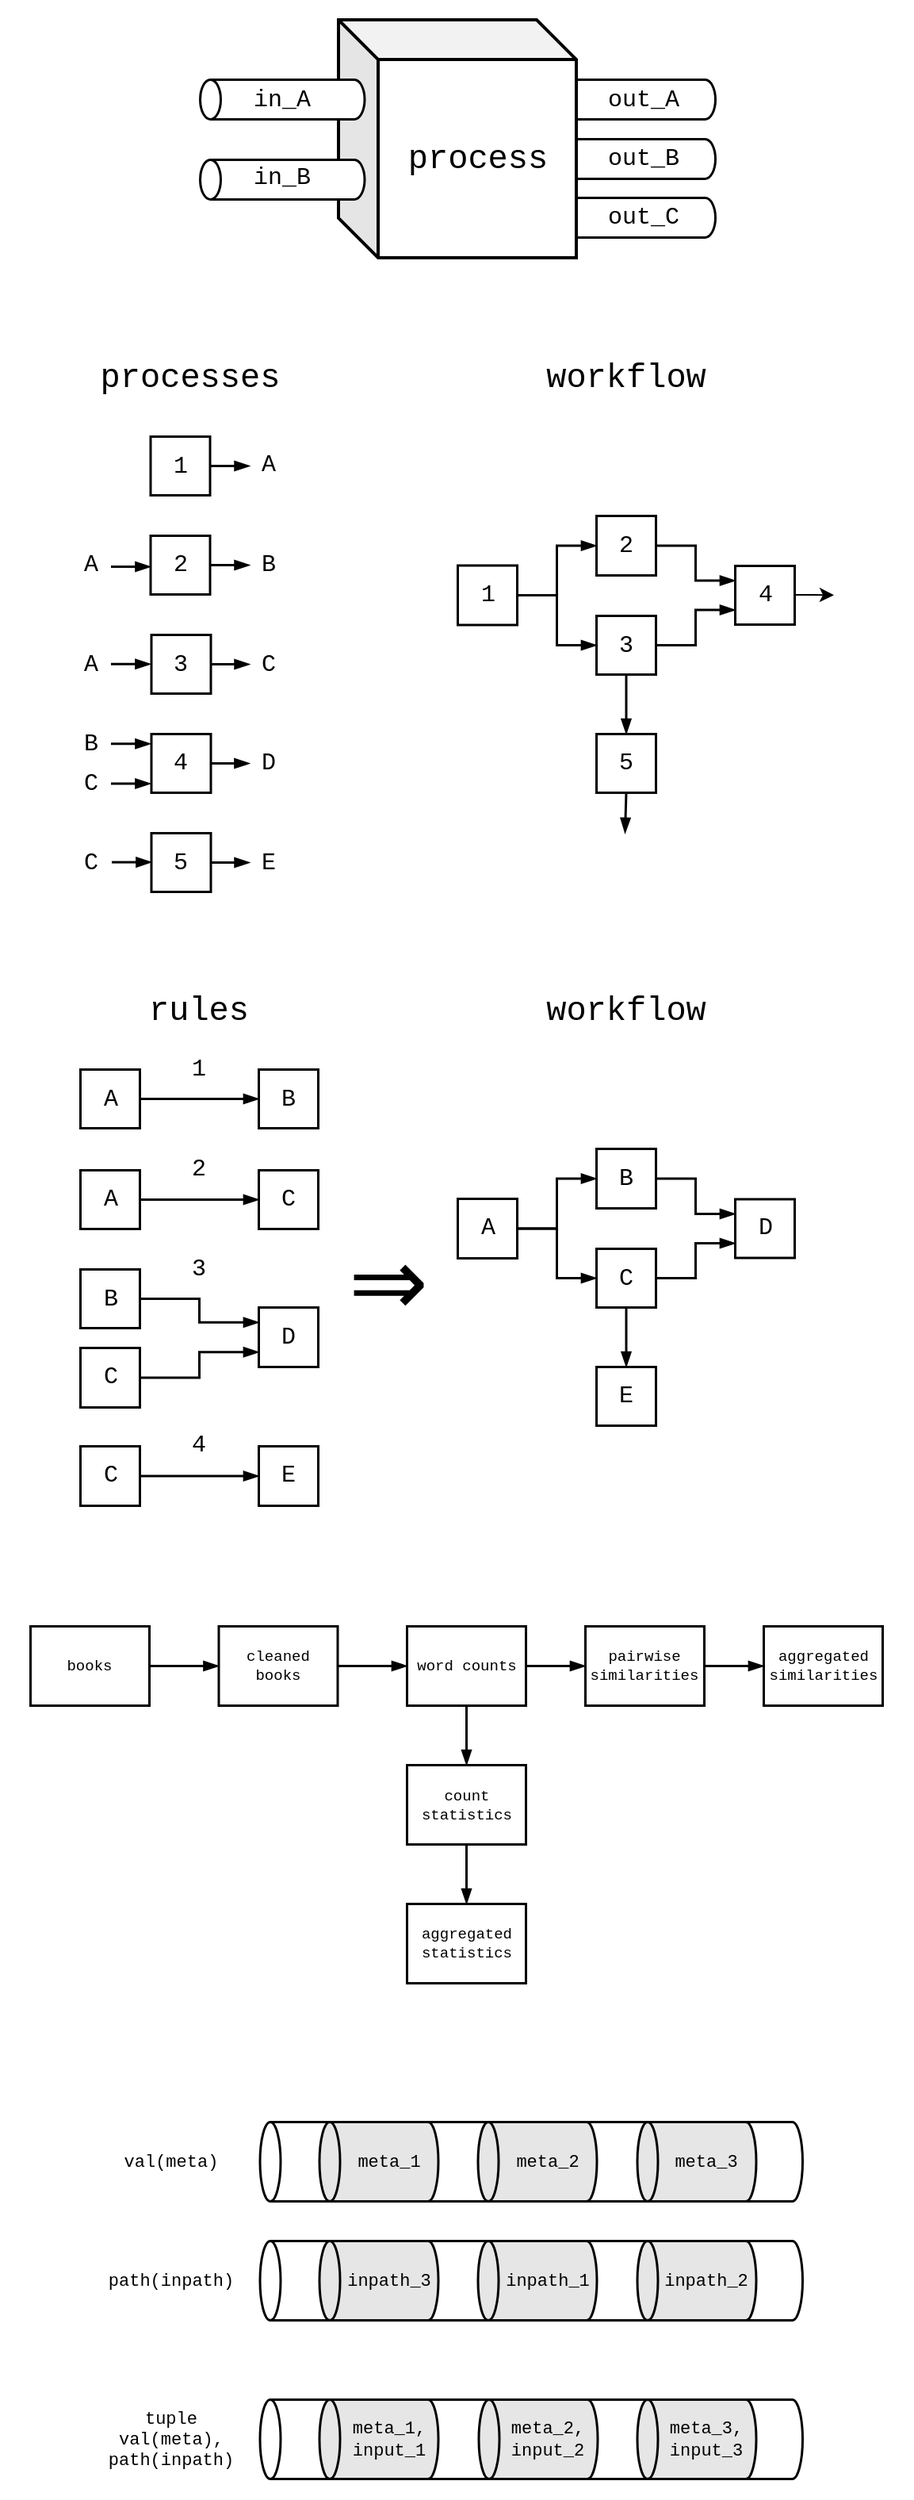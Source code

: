 <mxfile version="25.0.2">
  <diagram name="Page-1" id="-Ex_mGIn5pibnia_YC_9">
    <mxGraphModel dx="1065" dy="767" grid="1" gridSize="12.5" guides="1" tooltips="1" connect="1" arrows="1" fold="1" page="1" pageScale="1" pageWidth="600" pageHeight="400" math="0" shadow="0">
      <root>
        <mxCell id="0" />
        <mxCell id="1" parent="0" />
        <mxCell id="aNcpbkEtWrwuVBVgQpSq-32" value="" style="rounded=0;whiteSpace=wrap;html=1;strokeColor=none;fontFamily=Courier;fontSize=11;" parent="1" vertex="1">
          <mxGeometry x="75" y="1350" width="450" height="250" as="geometry" />
        </mxCell>
        <mxCell id="9D4-ZQyyOpuwKt-p3H_N-226" value="" style="rounded=0;whiteSpace=wrap;html=1;strokeColor=none;fontFamily=Courier;fontSize=9.5;" parent="1" vertex="1">
          <mxGeometry x="12.5" y="1037.5" width="575" height="250" as="geometry" />
        </mxCell>
        <mxCell id="9D4-ZQyyOpuwKt-p3H_N-223" value="" style="rounded=0;whiteSpace=wrap;html=1;strokeColor=none;fontFamily=Courier;" parent="1" vertex="1">
          <mxGeometry x="50" y="649.75" width="500" height="350" as="geometry" />
        </mxCell>
        <mxCell id="9D4-ZQyyOpuwKt-p3H_N-220" value="" style="rounded=0;whiteSpace=wrap;html=1;strokeColor=none;fillColor=#FFFFFF;fontFamily=Courier;" parent="1" vertex="1">
          <mxGeometry x="50.5" y="250" width="500" height="350" as="geometry" />
        </mxCell>
        <mxCell id="9D4-ZQyyOpuwKt-p3H_N-93" style="edgeStyle=orthogonalEdgeStyle;rounded=0;orthogonalLoop=1;jettySize=auto;html=1;exitX=1;exitY=0.5;exitDx=0;exitDy=0;entryX=0;entryY=0.5;entryDx=0;entryDy=0;strokeWidth=1.5;endArrow=blockThin;endFill=1;fontFamily=Courier;" parent="1" source="9D4-ZQyyOpuwKt-p3H_N-90" target="9D4-ZQyyOpuwKt-p3H_N-91" edge="1">
          <mxGeometry relative="1" as="geometry" />
        </mxCell>
        <mxCell id="9D4-ZQyyOpuwKt-p3H_N-90" value="A" style="rounded=0;whiteSpace=wrap;html=1;fontSize=15;fontFamily=Courier;strokeWidth=1.5;" parent="1" vertex="1">
          <mxGeometry x="62.5" y="699" width="37.5" height="37" as="geometry" />
        </mxCell>
        <mxCell id="9D4-ZQyyOpuwKt-p3H_N-91" value="B" style="rounded=0;whiteSpace=wrap;html=1;fontSize=15;fontFamily=Courier;strokeWidth=1.5;" parent="1" vertex="1">
          <mxGeometry x="175" y="699" width="37.5" height="37" as="geometry" />
        </mxCell>
        <mxCell id="9D4-ZQyyOpuwKt-p3H_N-95" style="edgeStyle=orthogonalEdgeStyle;rounded=0;orthogonalLoop=1;jettySize=auto;html=1;exitX=1;exitY=0.5;exitDx=0;exitDy=0;entryX=0;entryY=0.5;entryDx=0;entryDy=0;strokeWidth=1.5;endArrow=blockThin;endFill=1;fontFamily=Courier;" parent="1" source="9D4-ZQyyOpuwKt-p3H_N-96" target="9D4-ZQyyOpuwKt-p3H_N-97" edge="1">
          <mxGeometry relative="1" as="geometry" />
        </mxCell>
        <mxCell id="9D4-ZQyyOpuwKt-p3H_N-96" value="A" style="rounded=0;whiteSpace=wrap;html=1;fontSize=15;fontFamily=Courier;strokeWidth=1.5;" parent="1" vertex="1">
          <mxGeometry x="62.5" y="762.5" width="37.5" height="37" as="geometry" />
        </mxCell>
        <mxCell id="9D4-ZQyyOpuwKt-p3H_N-97" value="C" style="rounded=0;whiteSpace=wrap;html=1;fontSize=15;fontFamily=Courier;strokeWidth=1.5;" parent="1" vertex="1">
          <mxGeometry x="175" y="762.5" width="37.5" height="37" as="geometry" />
        </mxCell>
        <mxCell id="9D4-ZQyyOpuwKt-p3H_N-98" style="edgeStyle=orthogonalEdgeStyle;rounded=0;orthogonalLoop=1;jettySize=auto;html=1;exitX=1;exitY=0.5;exitDx=0;exitDy=0;entryX=0;entryY=0.25;entryDx=0;entryDy=0;strokeWidth=1.5;endArrow=blockThin;endFill=1;fontFamily=Courier;" parent="1" source="9D4-ZQyyOpuwKt-p3H_N-99" target="9D4-ZQyyOpuwKt-p3H_N-100" edge="1">
          <mxGeometry relative="1" as="geometry" />
        </mxCell>
        <mxCell id="9D4-ZQyyOpuwKt-p3H_N-99" value="B" style="rounded=0;whiteSpace=wrap;html=1;fontSize=15;fontFamily=Courier;strokeWidth=1.5;" parent="1" vertex="1">
          <mxGeometry x="62.5" y="825" width="37.5" height="37" as="geometry" />
        </mxCell>
        <mxCell id="9D4-ZQyyOpuwKt-p3H_N-100" value="D" style="rounded=0;whiteSpace=wrap;html=1;fontSize=15;fontFamily=Courier;strokeWidth=1.5;" parent="1" vertex="1">
          <mxGeometry x="175" y="849" width="37.5" height="37.5" as="geometry" />
        </mxCell>
        <mxCell id="9D4-ZQyyOpuwKt-p3H_N-103" value="&lt;font style=&quot;font-size: 21px;&quot;&gt;rules&lt;/font&gt;" style="text;html=1;align=center;verticalAlign=middle;whiteSpace=wrap;rounded=0;fontSize=15;fontFamily=Courier;" parent="1" vertex="1">
          <mxGeometry x="100" y="649" width="75" height="25" as="geometry" />
        </mxCell>
        <mxCell id="9D4-ZQyyOpuwKt-p3H_N-104" value="&lt;font style=&quot;font-size: 21px;&quot;&gt;workflow&lt;/font&gt;" style="text;html=1;align=center;verticalAlign=middle;whiteSpace=wrap;rounded=0;fontSize=15;fontFamily=Courier;" parent="1" vertex="1">
          <mxGeometry x="356.75" y="649.75" width="100" height="25" as="geometry" />
        </mxCell>
        <mxCell id="9D4-ZQyyOpuwKt-p3H_N-111" style="edgeStyle=orthogonalEdgeStyle;rounded=0;orthogonalLoop=1;jettySize=auto;html=1;exitX=1;exitY=0.5;exitDx=0;exitDy=0;entryX=0;entryY=0.5;entryDx=0;entryDy=0;strokeWidth=1.5;endArrow=blockThin;endFill=1;fontFamily=Courier;" parent="1" source="9D4-ZQyyOpuwKt-p3H_N-112" target="9D4-ZQyyOpuwKt-p3H_N-113" edge="1">
          <mxGeometry relative="1" as="geometry" />
        </mxCell>
        <mxCell id="9D4-ZQyyOpuwKt-p3H_N-112" value="C" style="rounded=0;whiteSpace=wrap;html=1;fontSize=15;fontFamily=Courier;strokeWidth=1.5;" parent="1" vertex="1">
          <mxGeometry x="62.5" y="936.5" width="37.5" height="37.5" as="geometry" />
        </mxCell>
        <mxCell id="9D4-ZQyyOpuwKt-p3H_N-113" value="E" style="rounded=0;whiteSpace=wrap;html=1;fontSize=15;fontFamily=Courier;strokeWidth=1.5;" parent="1" vertex="1">
          <mxGeometry x="175" y="936.5" width="37.5" height="37.5" as="geometry" />
        </mxCell>
        <mxCell id="9D4-ZQyyOpuwKt-p3H_N-121" style="edgeStyle=orthogonalEdgeStyle;rounded=0;orthogonalLoop=1;jettySize=auto;html=1;exitX=1;exitY=0.5;exitDx=0;exitDy=0;entryX=0;entryY=0.75;entryDx=0;entryDy=0;strokeWidth=1.5;endArrow=blockThin;endFill=1;fontFamily=Courier;" parent="1" source="9D4-ZQyyOpuwKt-p3H_N-120" target="9D4-ZQyyOpuwKt-p3H_N-100" edge="1">
          <mxGeometry relative="1" as="geometry" />
        </mxCell>
        <mxCell id="9D4-ZQyyOpuwKt-p3H_N-120" value="C" style="rounded=0;whiteSpace=wrap;html=1;fontSize=15;fontFamily=Courier;strokeWidth=1.5;" parent="1" vertex="1">
          <mxGeometry x="62.5" y="874.5" width="37.5" height="37.5" as="geometry" />
        </mxCell>
        <mxCell id="9D4-ZQyyOpuwKt-p3H_N-132" value="&lt;font style=&quot;font-size: 60px;&quot;&gt;⇒&lt;/font&gt;" style="text;html=1;align=center;verticalAlign=middle;whiteSpace=wrap;rounded=0;fontFamily=Courier;fontSize=60;fontStyle=0" parent="1" vertex="1">
          <mxGeometry x="212.5" y="699" width="87.5" height="275" as="geometry" />
        </mxCell>
        <mxCell id="9D4-ZQyyOpuwKt-p3H_N-124" style="edgeStyle=orthogonalEdgeStyle;rounded=0;orthogonalLoop=1;jettySize=auto;html=1;exitX=1;exitY=0.5;exitDx=0;exitDy=0;entryX=0;entryY=0.5;entryDx=0;entryDy=0;endArrow=blockThin;endFill=1;strokeWidth=1.5;fontFamily=Courier;" parent="1" source="9D4-ZQyyOpuwKt-p3H_N-115" target="9D4-ZQyyOpuwKt-p3H_N-116" edge="1">
          <mxGeometry relative="1" as="geometry" />
        </mxCell>
        <mxCell id="9D4-ZQyyOpuwKt-p3H_N-125" style="edgeStyle=orthogonalEdgeStyle;rounded=0;orthogonalLoop=1;jettySize=auto;html=1;exitX=1;exitY=0.5;exitDx=0;exitDy=0;entryX=0;entryY=0.5;entryDx=0;entryDy=0;endArrow=blockThin;endFill=1;strokeWidth=1.5;fontFamily=Courier;" parent="1" source="9D4-ZQyyOpuwKt-p3H_N-115" target="9D4-ZQyyOpuwKt-p3H_N-117" edge="1">
          <mxGeometry relative="1" as="geometry" />
        </mxCell>
        <mxCell id="9D4-ZQyyOpuwKt-p3H_N-115" value="A" style="rounded=0;whiteSpace=wrap;html=1;fontSize=15;fontFamily=Courier;strokeWidth=1.5;" parent="1" vertex="1">
          <mxGeometry x="300.5" y="780.5" width="37.5" height="37.5" as="geometry" />
        </mxCell>
        <mxCell id="9D4-ZQyyOpuwKt-p3H_N-127" style="edgeStyle=orthogonalEdgeStyle;rounded=0;orthogonalLoop=1;jettySize=auto;html=1;exitX=1;exitY=0.5;exitDx=0;exitDy=0;entryX=0;entryY=0.25;entryDx=0;entryDy=0;endArrow=blockThin;endFill=1;strokeWidth=1.5;fontFamily=Courier;" parent="1" source="9D4-ZQyyOpuwKt-p3H_N-116" target="9D4-ZQyyOpuwKt-p3H_N-118" edge="1">
          <mxGeometry relative="1" as="geometry" />
        </mxCell>
        <mxCell id="9D4-ZQyyOpuwKt-p3H_N-116" value="B" style="rounded=0;whiteSpace=wrap;html=1;fontSize=15;fontFamily=Courier;strokeWidth=1.5;" parent="1" vertex="1">
          <mxGeometry x="388" y="749" width="37.5" height="37.5" as="geometry" />
        </mxCell>
        <mxCell id="9D4-ZQyyOpuwKt-p3H_N-128" style="edgeStyle=orthogonalEdgeStyle;rounded=0;orthogonalLoop=1;jettySize=auto;html=1;exitX=1;exitY=0.5;exitDx=0;exitDy=0;entryX=0;entryY=0.75;entryDx=0;entryDy=0;endArrow=blockThin;endFill=1;strokeWidth=1.5;fontFamily=Courier;" parent="1" source="9D4-ZQyyOpuwKt-p3H_N-117" target="9D4-ZQyyOpuwKt-p3H_N-118" edge="1">
          <mxGeometry relative="1" as="geometry" />
        </mxCell>
        <mxCell id="9D4-ZQyyOpuwKt-p3H_N-129" style="edgeStyle=orthogonalEdgeStyle;rounded=0;orthogonalLoop=1;jettySize=auto;html=1;exitX=0.5;exitY=1;exitDx=0;exitDy=0;entryX=0.5;entryY=0;entryDx=0;entryDy=0;endArrow=blockThin;endFill=1;strokeWidth=1.5;fontFamily=Courier;" parent="1" source="9D4-ZQyyOpuwKt-p3H_N-117" target="9D4-ZQyyOpuwKt-p3H_N-119" edge="1">
          <mxGeometry relative="1" as="geometry" />
        </mxCell>
        <mxCell id="9D4-ZQyyOpuwKt-p3H_N-117" value="C" style="rounded=0;whiteSpace=wrap;html=1;fontSize=15;fontFamily=Courier;strokeWidth=1.5;" parent="1" vertex="1">
          <mxGeometry x="388" y="812" width="37.5" height="37" as="geometry" />
        </mxCell>
        <mxCell id="9D4-ZQyyOpuwKt-p3H_N-118" value="D" style="rounded=0;whiteSpace=wrap;html=1;fontSize=15;fontFamily=Courier;strokeWidth=1.5;" parent="1" vertex="1">
          <mxGeometry x="475.5" y="780.75" width="37.5" height="37" as="geometry" />
        </mxCell>
        <mxCell id="9D4-ZQyyOpuwKt-p3H_N-119" value="E" style="rounded=0;whiteSpace=wrap;html=1;fontSize=15;fontFamily=Courier;strokeWidth=1.5;" parent="1" vertex="1">
          <mxGeometry x="388" y="886.5" width="37.5" height="37" as="geometry" />
        </mxCell>
        <mxCell id="9D4-ZQyyOpuwKt-p3H_N-149" value="&lt;font style=&quot;font-size: 21px;&quot;&gt;processes&lt;/font&gt;" style="text;html=1;align=center;verticalAlign=middle;whiteSpace=wrap;rounded=0;fontSize=15;fontFamily=Courier;" parent="1" vertex="1">
          <mxGeometry x="82.25" y="250" width="100" height="25" as="geometry" />
        </mxCell>
        <mxCell id="9D4-ZQyyOpuwKt-p3H_N-162" style="edgeStyle=orthogonalEdgeStyle;rounded=0;orthogonalLoop=1;jettySize=auto;html=1;exitX=1;exitY=0.5;exitDx=0;exitDy=0;strokeWidth=1.5;endArrow=blockThin;endFill=1;fontFamily=Courier;" parent="1" source="9D4-ZQyyOpuwKt-p3H_N-150" edge="1">
          <mxGeometry relative="1" as="geometry">
            <mxPoint x="169.25" y="318.556" as="targetPoint" />
          </mxGeometry>
        </mxCell>
        <mxCell id="9D4-ZQyyOpuwKt-p3H_N-150" value="1" style="rounded=0;whiteSpace=wrap;html=1;fontSize=15;fontFamily=Courier;strokeWidth=1.5;" parent="1" vertex="1">
          <mxGeometry x="106.75" y="300" width="37.5" height="37" as="geometry" />
        </mxCell>
        <mxCell id="9D4-ZQyyOpuwKt-p3H_N-152" value="&lt;font style=&quot;font-size: 21px;&quot;&gt;workflow&lt;/font&gt;" style="text;html=1;align=center;verticalAlign=middle;whiteSpace=wrap;rounded=0;fontSize=15;fontFamily=Courier;" parent="1" vertex="1">
          <mxGeometry x="356.75" y="250" width="100" height="25" as="geometry" />
        </mxCell>
        <mxCell id="9D4-ZQyyOpuwKt-p3H_N-164" style="edgeStyle=orthogonalEdgeStyle;rounded=0;orthogonalLoop=1;jettySize=auto;html=1;exitX=1;exitY=0.5;exitDx=0;exitDy=0;strokeWidth=1.5;endArrow=blockThin;endFill=1;fontFamily=Courier;" parent="1" source="9D4-ZQyyOpuwKt-p3H_N-153" edge="1">
          <mxGeometry relative="1" as="geometry">
            <mxPoint x="169.25" y="381.222" as="targetPoint" />
          </mxGeometry>
        </mxCell>
        <mxCell id="9D4-ZQyyOpuwKt-p3H_N-153" value="2" style="rounded=0;whiteSpace=wrap;html=1;fontSize=15;fontFamily=Courier;strokeWidth=1.5;" parent="1" vertex="1">
          <mxGeometry x="106.75" y="362.5" width="37.5" height="37" as="geometry" />
        </mxCell>
        <mxCell id="9D4-ZQyyOpuwKt-p3H_N-165" style="edgeStyle=orthogonalEdgeStyle;rounded=0;orthogonalLoop=1;jettySize=auto;html=1;exitX=1;exitY=0.5;exitDx=0;exitDy=0;strokeWidth=1.5;endArrow=blockThin;endFill=1;fontFamily=Courier;" parent="1" source="9D4-ZQyyOpuwKt-p3H_N-154" edge="1">
          <mxGeometry relative="1" as="geometry">
            <mxPoint x="169.25" y="443.444" as="targetPoint" />
          </mxGeometry>
        </mxCell>
        <mxCell id="9D4-ZQyyOpuwKt-p3H_N-154" value="3" style="rounded=0;whiteSpace=wrap;html=1;fontSize=15;fontFamily=Courier;strokeWidth=1.5;" parent="1" vertex="1">
          <mxGeometry x="107.25" y="425" width="37.5" height="37" as="geometry" />
        </mxCell>
        <mxCell id="9D4-ZQyyOpuwKt-p3H_N-172" style="edgeStyle=orthogonalEdgeStyle;rounded=0;orthogonalLoop=1;jettySize=auto;html=1;exitX=1;exitY=0.5;exitDx=0;exitDy=0;strokeWidth=1.5;endArrow=blockThin;endFill=1;fontFamily=Courier;" parent="1" source="9D4-ZQyyOpuwKt-p3H_N-155" edge="1">
          <mxGeometry relative="1" as="geometry">
            <mxPoint x="169.25" y="505.988" as="targetPoint" />
          </mxGeometry>
        </mxCell>
        <mxCell id="9D4-ZQyyOpuwKt-p3H_N-155" value="4" style="rounded=0;whiteSpace=wrap;html=1;fontSize=15;fontFamily=Courier;strokeWidth=1.5;" parent="1" vertex="1">
          <mxGeometry x="107.25" y="487.5" width="37.5" height="37" as="geometry" />
        </mxCell>
        <mxCell id="9D4-ZQyyOpuwKt-p3H_N-168" style="edgeStyle=orthogonalEdgeStyle;rounded=0;orthogonalLoop=1;jettySize=auto;html=1;exitX=1;exitY=0.5;exitDx=0;exitDy=0;strokeWidth=1.5;endArrow=blockThin;endFill=1;fontFamily=Courier;" parent="1" source="9D4-ZQyyOpuwKt-p3H_N-156" edge="1">
          <mxGeometry relative="1" as="geometry">
            <mxPoint x="169.25" y="568.333" as="targetPoint" />
          </mxGeometry>
        </mxCell>
        <mxCell id="9D4-ZQyyOpuwKt-p3H_N-156" value="5" style="rounded=0;whiteSpace=wrap;html=1;fontSize=15;fontFamily=Courier;strokeWidth=1.5;" parent="1" vertex="1">
          <mxGeometry x="107.25" y="550" width="37.5" height="37" as="geometry" />
        </mxCell>
        <mxCell id="9D4-ZQyyOpuwKt-p3H_N-167" value="" style="endArrow=blockThin;html=1;rounded=0;entryX=0;entryY=0.5;entryDx=0;entryDy=0;strokeWidth=1.5;endFill=1;fontFamily=Courier;" parent="1" edge="1">
          <mxGeometry width="50" height="50" relative="1" as="geometry">
            <mxPoint x="81.75" y="443.38" as="sourcePoint" />
            <mxPoint x="106.75" y="443.38" as="targetPoint" />
          </mxGeometry>
        </mxCell>
        <mxCell id="9D4-ZQyyOpuwKt-p3H_N-170" value="" style="endArrow=blockThin;html=1;rounded=0;entryX=0;entryY=0.5;entryDx=0;entryDy=0;strokeWidth=1.5;endFill=1;fontFamily=Courier;" parent="1" edge="1">
          <mxGeometry width="50" height="50" relative="1" as="geometry">
            <mxPoint x="81.75" y="493.63" as="sourcePoint" />
            <mxPoint x="106.75" y="493.63" as="targetPoint" />
          </mxGeometry>
        </mxCell>
        <mxCell id="9D4-ZQyyOpuwKt-p3H_N-171" value="" style="endArrow=blockThin;html=1;rounded=0;entryX=0;entryY=0.5;entryDx=0;entryDy=0;strokeWidth=1.5;endFill=1;fontFamily=Courier;" parent="1" edge="1">
          <mxGeometry width="50" height="50" relative="1" as="geometry">
            <mxPoint x="81.75" y="518.75" as="sourcePoint" />
            <mxPoint x="106.75" y="518.75" as="targetPoint" />
          </mxGeometry>
        </mxCell>
        <mxCell id="9D4-ZQyyOpuwKt-p3H_N-173" style="edgeStyle=orthogonalEdgeStyle;rounded=0;orthogonalLoop=1;jettySize=auto;html=1;exitX=1;exitY=0.5;exitDx=0;exitDy=0;entryX=0;entryY=0.5;entryDx=0;entryDy=0;endArrow=blockThin;endFill=1;strokeWidth=1.5;fontFamily=Courier;" parent="1" source="9D4-ZQyyOpuwKt-p3H_N-175" target="9D4-ZQyyOpuwKt-p3H_N-177" edge="1">
          <mxGeometry relative="1" as="geometry" />
        </mxCell>
        <mxCell id="9D4-ZQyyOpuwKt-p3H_N-174" style="edgeStyle=orthogonalEdgeStyle;rounded=0;orthogonalLoop=1;jettySize=auto;html=1;exitX=1;exitY=0.5;exitDx=0;exitDy=0;entryX=0;entryY=0.5;entryDx=0;entryDy=0;endArrow=blockThin;endFill=1;strokeWidth=1.5;fontFamily=Courier;" parent="1" source="9D4-ZQyyOpuwKt-p3H_N-175" target="9D4-ZQyyOpuwKt-p3H_N-180" edge="1">
          <mxGeometry relative="1" as="geometry" />
        </mxCell>
        <mxCell id="9D4-ZQyyOpuwKt-p3H_N-175" value="1" style="rounded=0;whiteSpace=wrap;html=1;fontSize=15;fontFamily=Courier;strokeWidth=1.5;" parent="1" vertex="1">
          <mxGeometry x="300.5" y="381.25" width="37.5" height="37.5" as="geometry" />
        </mxCell>
        <mxCell id="9D4-ZQyyOpuwKt-p3H_N-176" style="edgeStyle=orthogonalEdgeStyle;rounded=0;orthogonalLoop=1;jettySize=auto;html=1;exitX=1;exitY=0.5;exitDx=0;exitDy=0;entryX=0;entryY=0.25;entryDx=0;entryDy=0;endArrow=blockThin;endFill=1;strokeWidth=1.5;fontFamily=Courier;" parent="1" source="9D4-ZQyyOpuwKt-p3H_N-177" target="9D4-ZQyyOpuwKt-p3H_N-181" edge="1">
          <mxGeometry relative="1" as="geometry" />
        </mxCell>
        <mxCell id="9D4-ZQyyOpuwKt-p3H_N-177" value="2" style="rounded=0;whiteSpace=wrap;html=1;fontSize=15;fontFamily=Courier;strokeWidth=1.5;" parent="1" vertex="1">
          <mxGeometry x="388" y="350" width="37.5" height="37.5" as="geometry" />
        </mxCell>
        <mxCell id="9D4-ZQyyOpuwKt-p3H_N-178" style="edgeStyle=orthogonalEdgeStyle;rounded=0;orthogonalLoop=1;jettySize=auto;html=1;exitX=1;exitY=0.5;exitDx=0;exitDy=0;entryX=0;entryY=0.75;entryDx=0;entryDy=0;endArrow=blockThin;endFill=1;strokeWidth=1.5;fontFamily=Courier;" parent="1" source="9D4-ZQyyOpuwKt-p3H_N-180" target="9D4-ZQyyOpuwKt-p3H_N-181" edge="1">
          <mxGeometry relative="1" as="geometry" />
        </mxCell>
        <mxCell id="9D4-ZQyyOpuwKt-p3H_N-179" style="edgeStyle=orthogonalEdgeStyle;rounded=0;orthogonalLoop=1;jettySize=auto;html=1;exitX=0.5;exitY=1;exitDx=0;exitDy=0;entryX=0.5;entryY=0;entryDx=0;entryDy=0;endArrow=blockThin;endFill=1;strokeWidth=1.5;fontFamily=Courier;" parent="1" source="9D4-ZQyyOpuwKt-p3H_N-180" target="9D4-ZQyyOpuwKt-p3H_N-182" edge="1">
          <mxGeometry relative="1" as="geometry" />
        </mxCell>
        <mxCell id="9D4-ZQyyOpuwKt-p3H_N-180" value="3" style="rounded=0;whiteSpace=wrap;html=1;fontSize=15;fontFamily=Courier;strokeWidth=1.5;" parent="1" vertex="1">
          <mxGeometry x="388" y="413" width="37.5" height="37" as="geometry" />
        </mxCell>
        <mxCell id="9D4-ZQyyOpuwKt-p3H_N-204" style="edgeStyle=orthogonalEdgeStyle;rounded=0;orthogonalLoop=1;jettySize=auto;html=1;exitX=1;exitY=0.5;exitDx=0;exitDy=0;fontFamily=Courier;" parent="1" edge="1">
          <mxGeometry relative="1" as="geometry">
            <mxPoint x="538" y="400.135" as="targetPoint" />
            <mxPoint x="513" y="400.0" as="sourcePoint" />
            <Array as="points">
              <mxPoint x="525.5" y="399.75" />
            </Array>
          </mxGeometry>
        </mxCell>
        <mxCell id="9D4-ZQyyOpuwKt-p3H_N-181" value="4" style="rounded=0;whiteSpace=wrap;html=1;fontSize=15;fontFamily=Courier;strokeWidth=1.5;" parent="1" vertex="1">
          <mxGeometry x="475.5" y="381.5" width="37.5" height="37" as="geometry" />
        </mxCell>
        <mxCell id="9D4-ZQyyOpuwKt-p3H_N-184" style="edgeStyle=orthogonalEdgeStyle;rounded=0;orthogonalLoop=1;jettySize=auto;html=1;exitX=0.5;exitY=1;exitDx=0;exitDy=0;strokeWidth=1.5;endArrow=blockThin;endFill=1;fontFamily=Courier;" parent="1" source="9D4-ZQyyOpuwKt-p3H_N-182" edge="1">
          <mxGeometry relative="1" as="geometry">
            <mxPoint x="406" y="550" as="targetPoint" />
          </mxGeometry>
        </mxCell>
        <mxCell id="9D4-ZQyyOpuwKt-p3H_N-182" value="5" style="rounded=0;whiteSpace=wrap;html=1;fontSize=15;fontFamily=Courier;strokeWidth=1.5;" parent="1" vertex="1">
          <mxGeometry x="388" y="487.5" width="37.5" height="37" as="geometry" />
        </mxCell>
        <mxCell id="9D4-ZQyyOpuwKt-p3H_N-185" value="" style="endArrow=blockThin;html=1;rounded=0;entryX=0;entryY=0.5;entryDx=0;entryDy=0;strokeWidth=1.5;endFill=1;fontFamily=Courier;" parent="1" edge="1">
          <mxGeometry width="50" height="50" relative="1" as="geometry">
            <mxPoint x="82.25" y="568.3" as="sourcePoint" />
            <mxPoint x="107.25" y="568.3" as="targetPoint" />
          </mxGeometry>
        </mxCell>
        <mxCell id="9D4-ZQyyOpuwKt-p3H_N-186" value="A" style="text;html=1;align=center;verticalAlign=middle;whiteSpace=wrap;rounded=0;fontSize=15;fontFamily=Courier;" parent="1" vertex="1">
          <mxGeometry x="169.25" y="305.5" width="25" height="25.5" as="geometry" />
        </mxCell>
        <mxCell id="9D4-ZQyyOpuwKt-p3H_N-188" value="B" style="text;html=1;align=center;verticalAlign=middle;whiteSpace=wrap;rounded=0;fontSize=15;fontFamily=Courier;" parent="1" vertex="1">
          <mxGeometry x="169.25" y="368" width="25" height="25.5" as="geometry" />
        </mxCell>
        <mxCell id="9D4-ZQyyOpuwKt-p3H_N-189" value="A" style="text;html=1;align=center;verticalAlign=middle;whiteSpace=wrap;rounded=0;fontSize=15;fontFamily=Courier;" parent="1" vertex="1">
          <mxGeometry x="56.75" y="368" width="25" height="25.5" as="geometry" />
        </mxCell>
        <mxCell id="9D4-ZQyyOpuwKt-p3H_N-190" value="A" style="text;html=1;align=center;verticalAlign=middle;whiteSpace=wrap;rounded=0;fontSize=15;fontFamily=Courier;" parent="1" vertex="1">
          <mxGeometry x="56.75" y="430.75" width="25" height="25.5" as="geometry" />
        </mxCell>
        <mxCell id="9D4-ZQyyOpuwKt-p3H_N-191" value="C" style="text;html=1;align=center;verticalAlign=middle;whiteSpace=wrap;rounded=0;fontSize=15;fontFamily=Courier;" parent="1" vertex="1">
          <mxGeometry x="169.25" y="430.75" width="25" height="25.5" as="geometry" />
        </mxCell>
        <mxCell id="9D4-ZQyyOpuwKt-p3H_N-192" value="B" style="text;html=1;align=center;verticalAlign=middle;whiteSpace=wrap;rounded=0;fontSize=15;fontFamily=Courier;" parent="1" vertex="1">
          <mxGeometry x="56.75" y="475" width="25" height="37.5" as="geometry" />
        </mxCell>
        <mxCell id="9D4-ZQyyOpuwKt-p3H_N-193" value="C" style="text;html=1;align=center;verticalAlign=middle;whiteSpace=wrap;rounded=0;fontSize=15;fontFamily=Courier;" parent="1" vertex="1">
          <mxGeometry x="56.75" y="500" width="25" height="37.5" as="geometry" />
        </mxCell>
        <mxCell id="9D4-ZQyyOpuwKt-p3H_N-194" value="D" style="text;html=1;align=center;verticalAlign=middle;whiteSpace=wrap;rounded=0;fontSize=15;fontFamily=Courier;" parent="1" vertex="1">
          <mxGeometry x="169.25" y="493.25" width="25" height="25.5" as="geometry" />
        </mxCell>
        <mxCell id="9D4-ZQyyOpuwKt-p3H_N-196" value="C" style="text;html=1;align=center;verticalAlign=middle;whiteSpace=wrap;rounded=0;fontSize=15;fontFamily=Courier;" parent="1" vertex="1">
          <mxGeometry x="56.75" y="555.75" width="25" height="25.5" as="geometry" />
        </mxCell>
        <mxCell id="9D4-ZQyyOpuwKt-p3H_N-197" value="E" style="text;html=1;align=center;verticalAlign=middle;whiteSpace=wrap;rounded=0;fontSize=15;fontFamily=Courier;" parent="1" vertex="1">
          <mxGeometry x="169.25" y="555.75" width="25" height="25.5" as="geometry" />
        </mxCell>
        <mxCell id="9D4-ZQyyOpuwKt-p3H_N-198" value="" style="endArrow=blockThin;html=1;rounded=0;entryX=0;entryY=0.5;entryDx=0;entryDy=0;strokeWidth=1.5;endFill=1;fontFamily=Courier;" parent="1" edge="1">
          <mxGeometry width="50" height="50" relative="1" as="geometry">
            <mxPoint x="81.75" y="382" as="sourcePoint" />
            <mxPoint x="106.75" y="382" as="targetPoint" />
          </mxGeometry>
        </mxCell>
        <mxCell id="9D4-ZQyyOpuwKt-p3H_N-200" value="1" style="text;html=1;align=center;verticalAlign=middle;whiteSpace=wrap;rounded=0;fontSize=15;fontFamily=Courier;" parent="1" vertex="1">
          <mxGeometry x="125" y="686.5" width="25" height="25.5" as="geometry" />
        </mxCell>
        <mxCell id="9D4-ZQyyOpuwKt-p3H_N-201" value="2" style="text;html=1;align=center;verticalAlign=middle;whiteSpace=wrap;rounded=0;fontSize=15;fontFamily=Courier;" parent="1" vertex="1">
          <mxGeometry x="125" y="749" width="25" height="25.5" as="geometry" />
        </mxCell>
        <mxCell id="9D4-ZQyyOpuwKt-p3H_N-202" value="3" style="text;html=1;align=center;verticalAlign=middle;whiteSpace=wrap;rounded=0;fontSize=15;fontFamily=Courier;" parent="1" vertex="1">
          <mxGeometry x="125" y="812" width="25" height="25.5" as="geometry" />
        </mxCell>
        <mxCell id="9D4-ZQyyOpuwKt-p3H_N-203" value="4" style="text;html=1;align=center;verticalAlign=middle;whiteSpace=wrap;rounded=0;fontSize=15;fontFamily=Courier;" parent="1" vertex="1">
          <mxGeometry x="125" y="923.5" width="25" height="25.5" as="geometry" />
        </mxCell>
        <mxCell id="9D4-ZQyyOpuwKt-p3H_N-212" style="edgeStyle=orthogonalEdgeStyle;rounded=0;orthogonalLoop=1;jettySize=auto;html=1;exitX=1;exitY=0.5;exitDx=0;exitDy=0;entryX=0;entryY=0.5;entryDx=0;entryDy=0;strokeWidth=1.5;endArrow=blockThin;endFill=1;fontFamily=Courier;fontSize=9.5;" parent="1" source="9D4-ZQyyOpuwKt-p3H_N-205" target="9D4-ZQyyOpuwKt-p3H_N-206" edge="1">
          <mxGeometry relative="1" as="geometry" />
        </mxCell>
        <mxCell id="9D4-ZQyyOpuwKt-p3H_N-205" value="books" style="rounded=0;whiteSpace=wrap;html=1;fontFamily=Courier;strokeWidth=1.5;fontSize=9.5;" parent="1" vertex="1">
          <mxGeometry x="31" y="1050" width="75" height="50" as="geometry" />
        </mxCell>
        <mxCell id="9D4-ZQyyOpuwKt-p3H_N-213" style="edgeStyle=orthogonalEdgeStyle;rounded=0;orthogonalLoop=1;jettySize=auto;html=1;exitX=1;exitY=0.5;exitDx=0;exitDy=0;entryX=0;entryY=0.5;entryDx=0;entryDy=0;strokeWidth=1.5;endArrow=blockThin;endFill=1;fontFamily=Courier;fontSize=9.5;" parent="1" source="9D4-ZQyyOpuwKt-p3H_N-206" target="9D4-ZQyyOpuwKt-p3H_N-207" edge="1">
          <mxGeometry relative="1" as="geometry" />
        </mxCell>
        <mxCell id="9D4-ZQyyOpuwKt-p3H_N-206" value="cleaned books" style="rounded=0;whiteSpace=wrap;html=1;fontFamily=Courier;strokeWidth=1.5;fontSize=9.5;" parent="1" vertex="1">
          <mxGeometry x="149.75" y="1050" width="75" height="50" as="geometry" />
        </mxCell>
        <mxCell id="9D4-ZQyyOpuwKt-p3H_N-214" style="edgeStyle=orthogonalEdgeStyle;rounded=0;orthogonalLoop=1;jettySize=auto;html=1;exitX=1;exitY=0.5;exitDx=0;exitDy=0;entryX=0;entryY=0.5;entryDx=0;entryDy=0;strokeWidth=1.5;endArrow=blockThin;endFill=1;fontFamily=Courier;fontSize=9.5;" parent="1" source="9D4-ZQyyOpuwKt-p3H_N-207" target="9D4-ZQyyOpuwKt-p3H_N-210" edge="1">
          <mxGeometry relative="1" as="geometry" />
        </mxCell>
        <mxCell id="9D4-ZQyyOpuwKt-p3H_N-217" style="edgeStyle=orthogonalEdgeStyle;rounded=0;orthogonalLoop=1;jettySize=auto;html=1;exitX=0.5;exitY=1;exitDx=0;exitDy=0;entryX=0.5;entryY=0;entryDx=0;entryDy=0;strokeWidth=1.5;endArrow=blockThin;endFill=1;fontFamily=Courier;fontSize=9.5;" parent="1" source="9D4-ZQyyOpuwKt-p3H_N-207" target="9D4-ZQyyOpuwKt-p3H_N-208" edge="1">
          <mxGeometry relative="1" as="geometry" />
        </mxCell>
        <mxCell id="9D4-ZQyyOpuwKt-p3H_N-207" value="word counts" style="rounded=0;whiteSpace=wrap;html=1;fontFamily=Courier;strokeWidth=1.5;fontSize=9.5;" parent="1" vertex="1">
          <mxGeometry x="268.5" y="1050" width="75" height="50" as="geometry" />
        </mxCell>
        <mxCell id="9D4-ZQyyOpuwKt-p3H_N-218" style="edgeStyle=orthogonalEdgeStyle;rounded=0;orthogonalLoop=1;jettySize=auto;html=1;exitX=0.5;exitY=1;exitDx=0;exitDy=0;entryX=0.5;entryY=0;entryDx=0;entryDy=0;strokeWidth=1.5;endArrow=blockThin;endFill=1;fontFamily=Courier;fontSize=9.5;" parent="1" source="9D4-ZQyyOpuwKt-p3H_N-208" target="9D4-ZQyyOpuwKt-p3H_N-216" edge="1">
          <mxGeometry relative="1" as="geometry" />
        </mxCell>
        <mxCell id="9D4-ZQyyOpuwKt-p3H_N-208" value="count statistics" style="rounded=0;whiteSpace=wrap;html=1;fontFamily=Courier;strokeWidth=1.5;fontSize=9.5;" parent="1" vertex="1">
          <mxGeometry x="268.5" y="1137.5" width="75" height="50" as="geometry" />
        </mxCell>
        <mxCell id="9D4-ZQyyOpuwKt-p3H_N-215" style="edgeStyle=orthogonalEdgeStyle;rounded=0;orthogonalLoop=1;jettySize=auto;html=1;exitX=1;exitY=0.5;exitDx=0;exitDy=0;entryX=0;entryY=0.5;entryDx=0;entryDy=0;strokeWidth=1.5;endArrow=blockThin;endFill=1;fontFamily=Courier;fontSize=9.5;" parent="1" source="9D4-ZQyyOpuwKt-p3H_N-210" target="9D4-ZQyyOpuwKt-p3H_N-211" edge="1">
          <mxGeometry relative="1" as="geometry" />
        </mxCell>
        <mxCell id="9D4-ZQyyOpuwKt-p3H_N-210" value="pairwise similarities" style="rounded=0;whiteSpace=wrap;html=1;fontFamily=Courier;strokeWidth=1.5;fontSize=9.5;" parent="1" vertex="1">
          <mxGeometry x="381" y="1050" width="75" height="50" as="geometry" />
        </mxCell>
        <mxCell id="9D4-ZQyyOpuwKt-p3H_N-211" value="aggregated similarities" style="rounded=0;whiteSpace=wrap;html=1;fontFamily=Courier;strokeWidth=1.5;fontSize=9.5;" parent="1" vertex="1">
          <mxGeometry x="493.5" y="1050" width="75" height="50" as="geometry" />
        </mxCell>
        <mxCell id="9D4-ZQyyOpuwKt-p3H_N-216" value="aggregated statistics" style="rounded=0;whiteSpace=wrap;html=1;fontFamily=Courier;strokeWidth=1.5;fontSize=9.5;" parent="1" vertex="1">
          <mxGeometry x="268.5" y="1225" width="75" height="50" as="geometry" />
        </mxCell>
        <mxCell id="9D4-ZQyyOpuwKt-p3H_N-224" value="" style="rounded=0;whiteSpace=wrap;html=1;strokeColor=none;fontFamily=Courier;" parent="1" vertex="1">
          <mxGeometry x="125.5" y="25" width="350" height="175" as="geometry" />
        </mxCell>
        <mxCell id="9D4-ZQyyOpuwKt-p3H_N-27" value="" style="shape=cylinder3;whiteSpace=wrap;html=1;boundedLbl=1;backgroundOutline=1;size=6.5;direction=south;rotation=-180;strokeWidth=1.5;fontFamily=Courier;" parent="1" vertex="1">
          <mxGeometry x="350.5" y="75" width="112.5" height="25" as="geometry" />
        </mxCell>
        <mxCell id="9D4-ZQyyOpuwKt-p3H_N-28" value="" style="shape=cylinder3;whiteSpace=wrap;html=1;boundedLbl=1;backgroundOutline=1;size=6.5;direction=south;rotation=-180;strokeWidth=1.5;fontFamily=Courier;" parent="1" vertex="1">
          <mxGeometry x="350.5" y="112.5" width="112.5" height="25" as="geometry" />
        </mxCell>
        <mxCell id="9D4-ZQyyOpuwKt-p3H_N-29" value="" style="shape=cylinder3;whiteSpace=wrap;html=1;boundedLbl=1;backgroundOutline=1;size=6.5;direction=south;rotation=-180;strokeWidth=1.5;fontFamily=Courier;" parent="1" vertex="1">
          <mxGeometry x="350.5" y="149.5" width="112.5" height="25" as="geometry" />
        </mxCell>
        <mxCell id="9D4-ZQyyOpuwKt-p3H_N-12" value="" style="shape=cube;whiteSpace=wrap;html=1;boundedLbl=1;backgroundOutline=1;darkOpacity=0.05;darkOpacity2=0.1;size=25;strokeWidth=2;fontFamily=Courier;" parent="1" vertex="1">
          <mxGeometry x="225.5" y="37.5" width="150" height="150" as="geometry" />
        </mxCell>
        <mxCell id="9D4-ZQyyOpuwKt-p3H_N-17" value="" style="shape=cylinder3;whiteSpace=wrap;html=1;boundedLbl=1;backgroundOutline=1;size=6.5;direction=south;rotation=-180;strokeWidth=1.5;fontFamily=Courier;" parent="1" vertex="1">
          <mxGeometry x="138" y="125.5" width="103.75" height="25" as="geometry" />
        </mxCell>
        <mxCell id="9D4-ZQyyOpuwKt-p3H_N-20" value="&lt;font style=&quot;font-size: 21px;&quot;&gt;process&lt;/font&gt;" style="text;html=1;align=center;verticalAlign=middle;whiteSpace=wrap;rounded=0;fontFamily=Courier;" parent="1" vertex="1">
          <mxGeometry x="250.5" y="62.5" width="125" height="125" as="geometry" />
        </mxCell>
        <mxCell id="9D4-ZQyyOpuwKt-p3H_N-26" value="" style="shape=cylinder3;whiteSpace=wrap;html=1;boundedLbl=1;backgroundOutline=1;size=6.5;direction=south;rotation=-180;strokeWidth=1.5;fontFamily=Courier;" parent="1" vertex="1">
          <mxGeometry x="138" y="75" width="103.75" height="25" as="geometry" />
        </mxCell>
        <mxCell id="9D4-ZQyyOpuwKt-p3H_N-19" value="&lt;font style=&quot;font-size: 15px;&quot;&gt;in_A&lt;/font&gt;" style="text;html=1;align=center;verticalAlign=middle;whiteSpace=wrap;rounded=0;fontFamily=Courier;fontSize=15;" parent="1" vertex="1">
          <mxGeometry x="159.88" y="75" width="60" height="25" as="geometry" />
        </mxCell>
        <mxCell id="9D4-ZQyyOpuwKt-p3H_N-30" value="&lt;font style=&quot;font-size: 15px;&quot;&gt;in_B&lt;/font&gt;" style="text;html=1;align=center;verticalAlign=middle;whiteSpace=wrap;rounded=0;fontFamily=Courier;fontSize=15;" parent="1" vertex="1">
          <mxGeometry x="159.88" y="124.5" width="60" height="25" as="geometry" />
        </mxCell>
        <mxCell id="9D4-ZQyyOpuwKt-p3H_N-31" value="&lt;font style=&quot;font-size: 15px;&quot;&gt;out_A&lt;/font&gt;" style="text;html=1;align=center;verticalAlign=middle;whiteSpace=wrap;rounded=0;fontFamily=Courier;fontSize=15;" parent="1" vertex="1">
          <mxGeometry x="388" y="75" width="60" height="25" as="geometry" />
        </mxCell>
        <mxCell id="9D4-ZQyyOpuwKt-p3H_N-32" value="&lt;font style=&quot;font-size: 15px;&quot;&gt;out_B&lt;/font&gt;" style="text;html=1;align=center;verticalAlign=middle;whiteSpace=wrap;rounded=0;fontFamily=Courier;fontSize=15;" parent="1" vertex="1">
          <mxGeometry x="388" y="112.5" width="60" height="25" as="geometry" />
        </mxCell>
        <mxCell id="9D4-ZQyyOpuwKt-p3H_N-33" value="&lt;font style=&quot;font-size: 15px;&quot;&gt;out_C&lt;/font&gt;" style="text;html=1;align=center;verticalAlign=middle;whiteSpace=wrap;rounded=0;fontFamily=Courier;fontSize=15;" parent="1" vertex="1">
          <mxGeometry x="388" y="149.5" width="60" height="25" as="geometry" />
        </mxCell>
        <mxCell id="aNcpbkEtWrwuVBVgQpSq-1" value="" style="shape=cylinder3;whiteSpace=wrap;html=1;boundedLbl=1;backgroundOutline=1;size=6.5;direction=south;rotation=-180;strokeWidth=1.5;fontFamily=Courier;fontSize=11;" parent="1" vertex="1">
          <mxGeometry x="175.75" y="1362.5" width="342.25" height="50" as="geometry" />
        </mxCell>
        <mxCell id="aNcpbkEtWrwuVBVgQpSq-2" value="val(meta)" style="text;html=1;align=center;verticalAlign=middle;whiteSpace=wrap;rounded=0;fontFamily=Courier;fontSize=11;" parent="1" vertex="1">
          <mxGeometry x="75.75" y="1375" width="87.5" height="25" as="geometry" />
        </mxCell>
        <mxCell id="aNcpbkEtWrwuVBVgQpSq-3" value="" style="shape=cylinder3;whiteSpace=wrap;html=1;boundedLbl=1;backgroundOutline=1;size=6.5;direction=south;rotation=-180;strokeWidth=1.5;fontFamily=Courier;fontSize=11;" parent="1" vertex="1">
          <mxGeometry x="175.75" y="1437.5" width="342.25" height="50" as="geometry" />
        </mxCell>
        <mxCell id="aNcpbkEtWrwuVBVgQpSq-4" value="path(inpath)" style="text;html=1;align=center;verticalAlign=middle;whiteSpace=wrap;rounded=0;fontSize=11;fontFamily=Courier;" parent="1" vertex="1">
          <mxGeometry x="75.75" y="1450" width="87.5" height="25" as="geometry" />
        </mxCell>
        <mxCell id="aNcpbkEtWrwuVBVgQpSq-5" value="" style="shape=cylinder3;whiteSpace=wrap;html=1;boundedLbl=1;backgroundOutline=1;size=6.5;direction=south;rotation=-180;strokeWidth=1.5;fontFamily=Courier;fontSize=11;" parent="1" vertex="1">
          <mxGeometry x="175.75" y="1537.5" width="342.25" height="50" as="geometry" />
        </mxCell>
        <mxCell id="aNcpbkEtWrwuVBVgQpSq-6" value="tuple&lt;div&gt;val(meta),&lt;/div&gt;&lt;div&gt;path(inpath)&lt;/div&gt;" style="text;html=1;align=center;verticalAlign=middle;whiteSpace=wrap;rounded=0;fontSize=11;fontFamily=Courier;" parent="1" vertex="1">
          <mxGeometry x="75.75" y="1537.5" width="87.5" height="50" as="geometry" />
        </mxCell>
        <mxCell id="aNcpbkEtWrwuVBVgQpSq-11" value="" style="shape=cylinder3;whiteSpace=wrap;html=1;boundedLbl=1;backgroundOutline=1;size=6.5;direction=south;rotation=-180;strokeWidth=1.5;fillColor=#E6E6E6;fontFamily=Courier;fontSize=11;" parent="1" vertex="1">
          <mxGeometry x="213.25" y="1437.5" width="75" height="50" as="geometry" />
        </mxCell>
        <mxCell id="aNcpbkEtWrwuVBVgQpSq-15" value="" style="shape=cylinder3;whiteSpace=wrap;html=1;boundedLbl=1;backgroundOutline=1;size=6.5;direction=south;rotation=-180;strokeWidth=1.5;fillColor=#E6E6E6;fontFamily=Courier;fontSize=11;" parent="1" vertex="1">
          <mxGeometry x="313.25" y="1437.5" width="75" height="50" as="geometry" />
        </mxCell>
        <mxCell id="aNcpbkEtWrwuVBVgQpSq-16" value="" style="shape=cylinder3;whiteSpace=wrap;html=1;boundedLbl=1;backgroundOutline=1;size=6.5;direction=south;rotation=-180;strokeWidth=1.5;fillColor=#E6E6E6;fontFamily=Courier;fontSize=11;" parent="1" vertex="1">
          <mxGeometry x="413.75" y="1437.5" width="75" height="50" as="geometry" />
        </mxCell>
        <mxCell id="aNcpbkEtWrwuVBVgQpSq-17" value="" style="shape=cylinder3;whiteSpace=wrap;html=1;boundedLbl=1;backgroundOutline=1;size=6.5;direction=south;rotation=-180;strokeWidth=1.5;fillColor=#E6E6E6;fontFamily=Courier;fontSize=11;" parent="1" vertex="1">
          <mxGeometry x="213.25" y="1362.5" width="75" height="50" as="geometry" />
        </mxCell>
        <mxCell id="aNcpbkEtWrwuVBVgQpSq-18" value="" style="shape=cylinder3;whiteSpace=wrap;html=1;boundedLbl=1;backgroundOutline=1;size=6.5;direction=south;rotation=-180;strokeWidth=1.5;fillColor=#E6E6E6;fontFamily=Courier;fontSize=11;" parent="1" vertex="1">
          <mxGeometry x="313.25" y="1362.5" width="75" height="50" as="geometry" />
        </mxCell>
        <mxCell id="aNcpbkEtWrwuVBVgQpSq-19" value="" style="shape=cylinder3;whiteSpace=wrap;html=1;boundedLbl=1;backgroundOutline=1;size=6.5;direction=south;rotation=-180;strokeWidth=1.5;fillColor=#E6E6E6;fontFamily=Courier;fontSize=11;" parent="1" vertex="1">
          <mxGeometry x="413.75" y="1362.5" width="75" height="50" as="geometry" />
        </mxCell>
        <mxCell id="aNcpbkEtWrwuVBVgQpSq-12" value="meta_1" style="text;html=1;align=center;verticalAlign=middle;whiteSpace=wrap;rounded=0;fontFamily=Courier;fontSize=11;" parent="1" vertex="1">
          <mxGeometry x="225.75" y="1375" width="62.5" height="25" as="geometry" />
        </mxCell>
        <mxCell id="aNcpbkEtWrwuVBVgQpSq-20" value="meta_2" style="text;html=1;align=center;verticalAlign=middle;whiteSpace=wrap;rounded=0;fontFamily=Courier;fontSize=11;" parent="1" vertex="1">
          <mxGeometry x="326.25" y="1375" width="62.5" height="25" as="geometry" />
        </mxCell>
        <mxCell id="aNcpbkEtWrwuVBVgQpSq-21" value="meta_3" style="text;html=1;align=center;verticalAlign=middle;whiteSpace=wrap;rounded=0;fontFamily=Courier;fontSize=11;" parent="1" vertex="1">
          <mxGeometry x="426.25" y="1375" width="62.5" height="25" as="geometry" />
        </mxCell>
        <mxCell id="aNcpbkEtWrwuVBVgQpSq-22" value="inpath_2" style="text;html=1;align=center;verticalAlign=middle;whiteSpace=wrap;rounded=0;fontFamily=Courier;fontSize=11;" parent="1" vertex="1">
          <mxGeometry x="426.25" y="1450" width="62.5" height="25" as="geometry" />
        </mxCell>
        <mxCell id="aNcpbkEtWrwuVBVgQpSq-23" value="inpath_3" style="text;html=1;align=center;verticalAlign=middle;whiteSpace=wrap;rounded=0;fontFamily=Courier;fontSize=11;" parent="1" vertex="1">
          <mxGeometry x="225.75" y="1450" width="62.5" height="25" as="geometry" />
        </mxCell>
        <mxCell id="aNcpbkEtWrwuVBVgQpSq-13" value="inpath_1" style="text;html=1;align=center;verticalAlign=middle;whiteSpace=wrap;rounded=0;fontFamily=Courier;fontSize=11;" parent="1" vertex="1">
          <mxGeometry x="326.25" y="1450" width="62.5" height="25" as="geometry" />
        </mxCell>
        <mxCell id="aNcpbkEtWrwuVBVgQpSq-25" value="" style="shape=cylinder3;whiteSpace=wrap;html=1;boundedLbl=1;backgroundOutline=1;size=6.5;direction=south;rotation=-180;strokeWidth=1.5;fillColor=#E6E6E6;fontFamily=Courier;fontSize=11;" parent="1" vertex="1">
          <mxGeometry x="213.25" y="1537.5" width="75" height="50" as="geometry" />
        </mxCell>
        <mxCell id="aNcpbkEtWrwuVBVgQpSq-26" value="" style="shape=cylinder3;whiteSpace=wrap;html=1;boundedLbl=1;backgroundOutline=1;size=6.5;direction=south;rotation=-180;strokeWidth=1.5;fillColor=#E6E6E6;fontFamily=Courier;fontSize=11;" parent="1" vertex="1">
          <mxGeometry x="313.75" y="1537.5" width="75" height="50" as="geometry" />
        </mxCell>
        <mxCell id="aNcpbkEtWrwuVBVgQpSq-27" value="" style="shape=cylinder3;whiteSpace=wrap;html=1;boundedLbl=1;backgroundOutline=1;size=6.5;direction=south;rotation=-180;strokeWidth=1.5;fillColor=#E6E6E6;fontFamily=Courier;fontSize=11;" parent="1" vertex="1">
          <mxGeometry x="413.75" y="1537.5" width="75" height="50" as="geometry" />
        </mxCell>
        <mxCell id="aNcpbkEtWrwuVBVgQpSq-28" value="meta_1,&lt;div&gt;input_1&lt;/div&gt;" style="text;html=1;align=center;verticalAlign=middle;whiteSpace=wrap;rounded=0;fontFamily=Courier;fontSize=11;" parent="1" vertex="1">
          <mxGeometry x="225.75" y="1537.5" width="62.5" height="50" as="geometry" />
        </mxCell>
        <mxCell id="aNcpbkEtWrwuVBVgQpSq-29" value="meta_2,&lt;div&gt;input_2&lt;/div&gt;" style="text;html=1;align=center;verticalAlign=middle;whiteSpace=wrap;rounded=0;fontFamily=Courier;fontSize=11;" parent="1" vertex="1">
          <mxGeometry x="326.25" y="1537.5" width="62.5" height="50" as="geometry" />
        </mxCell>
        <mxCell id="aNcpbkEtWrwuVBVgQpSq-30" value="meta_3,&lt;div&gt;input_3&lt;/div&gt;" style="text;html=1;align=center;verticalAlign=middle;whiteSpace=wrap;rounded=0;fontFamily=Courier;fontSize=11;" parent="1" vertex="1">
          <mxGeometry x="426.25" y="1537.5" width="62.5" height="50" as="geometry" />
        </mxCell>
      </root>
    </mxGraphModel>
  </diagram>
</mxfile>

